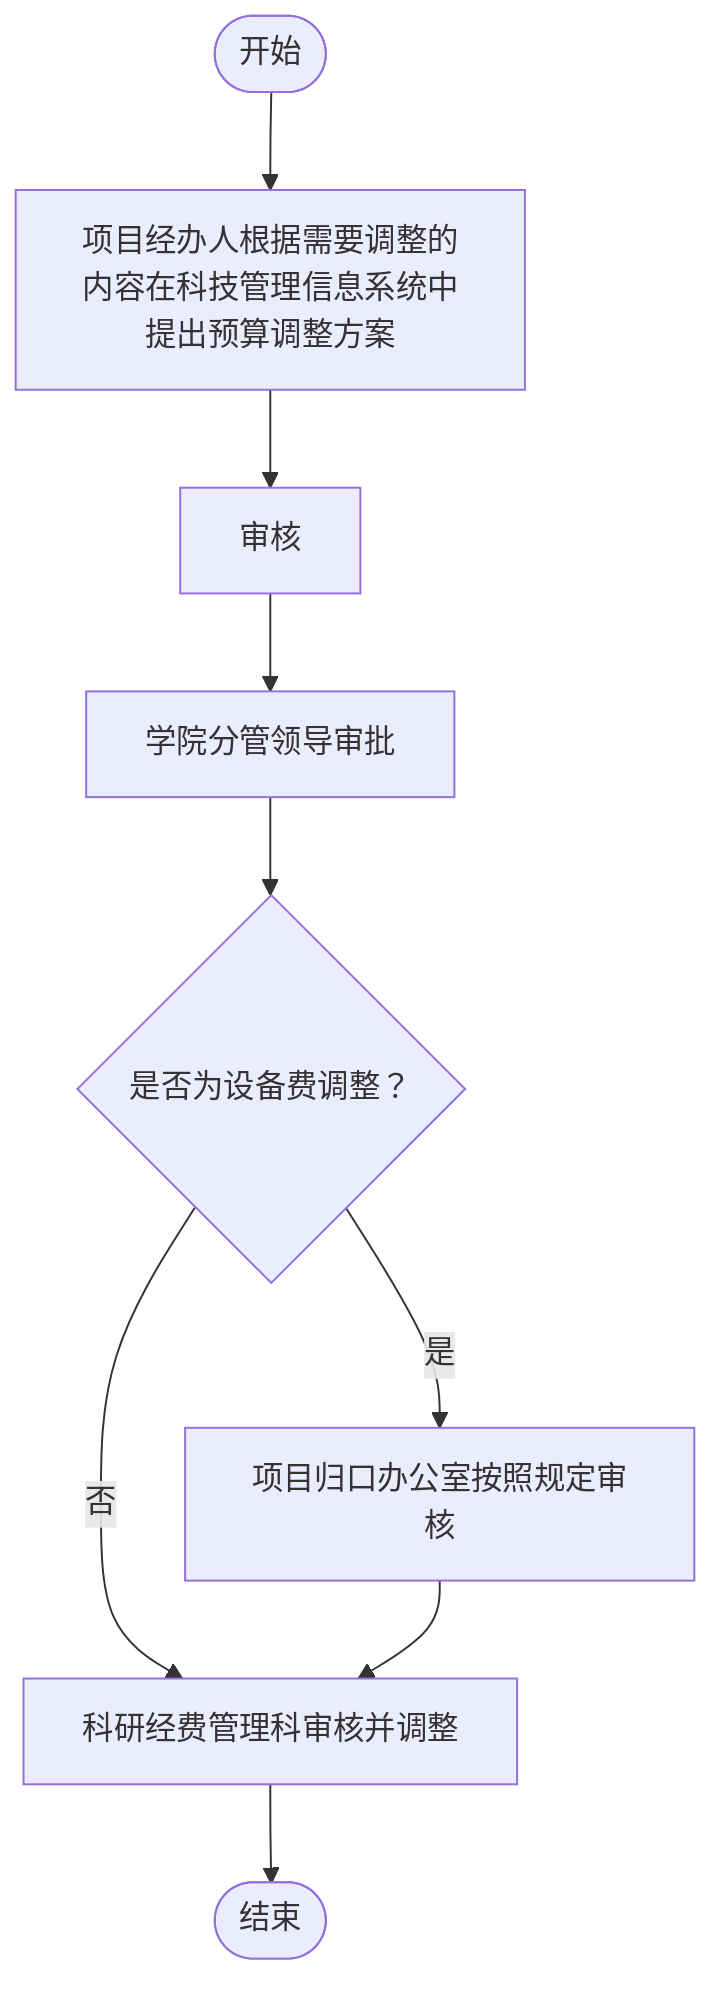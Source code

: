 flowchart TD
    A([开始]) --> B["项目经办人根据需要调整的内容在科技管理信息系统中提出预算调整方案"]
    B --> C["审核"]
    C --> D["学院分管领导审批"]
    D --> E{"是否为设备费调整？"}
    E -->|是| F["项目归口办公室按照规定审核"]
    E -->|否| G["科研经费管理科审核并调整"]
    F --> G
    G --> H([结束])